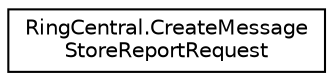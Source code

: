 digraph "Graphical Class Hierarchy"
{
 // LATEX_PDF_SIZE
  edge [fontname="Helvetica",fontsize="10",labelfontname="Helvetica",labelfontsize="10"];
  node [fontname="Helvetica",fontsize="10",shape=record];
  rankdir="LR";
  Node0 [label="RingCentral.CreateMessage\lStoreReportRequest",height=0.2,width=0.4,color="black", fillcolor="white", style="filled",URL="$classRingCentral_1_1CreateMessageStoreReportRequest.html",tooltip=" "];
}

